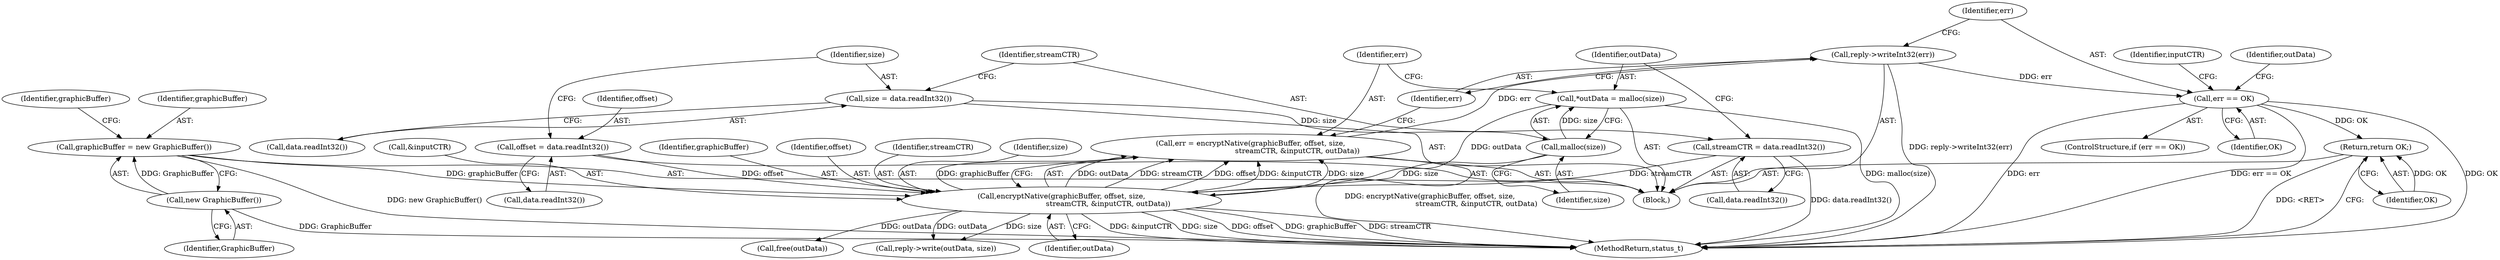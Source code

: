 digraph "0_Android_9667e3eff2d34c3797c3b529370de47b2c1f1bf6@API" {
"1000300" [label="(Call,reply->writeInt32(err))"];
"1000290" [label="(Call,err = encryptNative(graphicBuffer, offset, size,\n                                         streamCTR, &inputCTR, outData))"];
"1000292" [label="(Call,encryptNative(graphicBuffer, offset, size,\n                                         streamCTR, &inputCTR, outData))"];
"1000264" [label="(Call,graphicBuffer = new GraphicBuffer())"];
"1000266" [label="(Call,new GraphicBuffer())"];
"1000272" [label="(Call,offset = data.readInt32())"];
"1000286" [label="(Call,malloc(size))"];
"1000276" [label="(Call,size = data.readInt32())"];
"1000280" [label="(Call,streamCTR = data.readInt32())"];
"1000284" [label="(Call,*outData = malloc(size))"];
"1000303" [label="(Call,err == OK)"];
"1000317" [label="(Return,return OK;)"];
"1000293" [label="(Identifier,graphicBuffer)"];
"1000272" [label="(Call,offset = data.readInt32())"];
"1000294" [label="(Identifier,offset)"];
"1000299" [label="(Identifier,outData)"];
"1000280" [label="(Call,streamCTR = data.readInt32())"];
"1000278" [label="(Call,data.readInt32())"];
"1000291" [label="(Identifier,err)"];
"1000309" [label="(Call,reply->write(outData, size))"];
"1000287" [label="(Identifier,size)"];
"1000266" [label="(Call,new GraphicBuffer())"];
"1000305" [label="(Identifier,OK)"];
"1000258" [label="(Block,)"];
"1000301" [label="(Identifier,err)"];
"1000304" [label="(Identifier,err)"];
"1000276" [label="(Call,size = data.readInt32())"];
"1000270" [label="(Identifier,graphicBuffer)"];
"1000318" [label="(Identifier,OK)"];
"1000290" [label="(Call,err = encryptNative(graphicBuffer, offset, size,\n                                         streamCTR, &inputCTR, outData))"];
"1000285" [label="(Identifier,outData)"];
"1000282" [label="(Call,data.readInt32())"];
"1000267" [label="(Identifier,GraphicBuffer)"];
"1000264" [label="(Call,graphicBuffer = new GraphicBuffer())"];
"1000303" [label="(Call,err == OK)"];
"1000277" [label="(Identifier,size)"];
"1000313" [label="(Identifier,outData)"];
"1000273" [label="(Identifier,offset)"];
"1000407" [label="(MethodReturn,status_t)"];
"1000296" [label="(Identifier,streamCTR)"];
"1000292" [label="(Call,encryptNative(graphicBuffer, offset, size,\n                                         streamCTR, &inputCTR, outData))"];
"1000295" [label="(Identifier,size)"];
"1000274" [label="(Call,data.readInt32())"];
"1000317" [label="(Return,return OK;)"];
"1000281" [label="(Identifier,streamCTR)"];
"1000302" [label="(ControlStructure,if (err == OK))"];
"1000297" [label="(Call,&inputCTR)"];
"1000286" [label="(Call,malloc(size))"];
"1000265" [label="(Identifier,graphicBuffer)"];
"1000308" [label="(Identifier,inputCTR)"];
"1000312" [label="(Call,free(outData))"];
"1000284" [label="(Call,*outData = malloc(size))"];
"1000300" [label="(Call,reply->writeInt32(err))"];
"1000300" -> "1000258"  [label="AST: "];
"1000300" -> "1000301"  [label="CFG: "];
"1000301" -> "1000300"  [label="AST: "];
"1000304" -> "1000300"  [label="CFG: "];
"1000300" -> "1000407"  [label="DDG: reply->writeInt32(err)"];
"1000290" -> "1000300"  [label="DDG: err"];
"1000300" -> "1000303"  [label="DDG: err"];
"1000290" -> "1000258"  [label="AST: "];
"1000290" -> "1000292"  [label="CFG: "];
"1000291" -> "1000290"  [label="AST: "];
"1000292" -> "1000290"  [label="AST: "];
"1000301" -> "1000290"  [label="CFG: "];
"1000290" -> "1000407"  [label="DDG: encryptNative(graphicBuffer, offset, size,\n                                         streamCTR, &inputCTR, outData)"];
"1000292" -> "1000290"  [label="DDG: outData"];
"1000292" -> "1000290"  [label="DDG: streamCTR"];
"1000292" -> "1000290"  [label="DDG: offset"];
"1000292" -> "1000290"  [label="DDG: &inputCTR"];
"1000292" -> "1000290"  [label="DDG: size"];
"1000292" -> "1000290"  [label="DDG: graphicBuffer"];
"1000292" -> "1000299"  [label="CFG: "];
"1000293" -> "1000292"  [label="AST: "];
"1000294" -> "1000292"  [label="AST: "];
"1000295" -> "1000292"  [label="AST: "];
"1000296" -> "1000292"  [label="AST: "];
"1000297" -> "1000292"  [label="AST: "];
"1000299" -> "1000292"  [label="AST: "];
"1000292" -> "1000407"  [label="DDG: offset"];
"1000292" -> "1000407"  [label="DDG: graphicBuffer"];
"1000292" -> "1000407"  [label="DDG: streamCTR"];
"1000292" -> "1000407"  [label="DDG: &inputCTR"];
"1000292" -> "1000407"  [label="DDG: size"];
"1000264" -> "1000292"  [label="DDG: graphicBuffer"];
"1000272" -> "1000292"  [label="DDG: offset"];
"1000286" -> "1000292"  [label="DDG: size"];
"1000280" -> "1000292"  [label="DDG: streamCTR"];
"1000284" -> "1000292"  [label="DDG: outData"];
"1000292" -> "1000309"  [label="DDG: outData"];
"1000292" -> "1000309"  [label="DDG: size"];
"1000292" -> "1000312"  [label="DDG: outData"];
"1000264" -> "1000258"  [label="AST: "];
"1000264" -> "1000266"  [label="CFG: "];
"1000265" -> "1000264"  [label="AST: "];
"1000266" -> "1000264"  [label="AST: "];
"1000270" -> "1000264"  [label="CFG: "];
"1000264" -> "1000407"  [label="DDG: new GraphicBuffer()"];
"1000266" -> "1000264"  [label="DDG: GraphicBuffer"];
"1000266" -> "1000267"  [label="CFG: "];
"1000267" -> "1000266"  [label="AST: "];
"1000266" -> "1000407"  [label="DDG: GraphicBuffer"];
"1000272" -> "1000258"  [label="AST: "];
"1000272" -> "1000274"  [label="CFG: "];
"1000273" -> "1000272"  [label="AST: "];
"1000274" -> "1000272"  [label="AST: "];
"1000277" -> "1000272"  [label="CFG: "];
"1000286" -> "1000284"  [label="AST: "];
"1000286" -> "1000287"  [label="CFG: "];
"1000287" -> "1000286"  [label="AST: "];
"1000284" -> "1000286"  [label="CFG: "];
"1000286" -> "1000284"  [label="DDG: size"];
"1000276" -> "1000286"  [label="DDG: size"];
"1000276" -> "1000258"  [label="AST: "];
"1000276" -> "1000278"  [label="CFG: "];
"1000277" -> "1000276"  [label="AST: "];
"1000278" -> "1000276"  [label="AST: "];
"1000281" -> "1000276"  [label="CFG: "];
"1000280" -> "1000258"  [label="AST: "];
"1000280" -> "1000282"  [label="CFG: "];
"1000281" -> "1000280"  [label="AST: "];
"1000282" -> "1000280"  [label="AST: "];
"1000285" -> "1000280"  [label="CFG: "];
"1000280" -> "1000407"  [label="DDG: data.readInt32()"];
"1000284" -> "1000258"  [label="AST: "];
"1000285" -> "1000284"  [label="AST: "];
"1000291" -> "1000284"  [label="CFG: "];
"1000284" -> "1000407"  [label="DDG: malloc(size)"];
"1000303" -> "1000302"  [label="AST: "];
"1000303" -> "1000305"  [label="CFG: "];
"1000304" -> "1000303"  [label="AST: "];
"1000305" -> "1000303"  [label="AST: "];
"1000308" -> "1000303"  [label="CFG: "];
"1000313" -> "1000303"  [label="CFG: "];
"1000303" -> "1000407"  [label="DDG: err"];
"1000303" -> "1000407"  [label="DDG: err == OK"];
"1000303" -> "1000407"  [label="DDG: OK"];
"1000303" -> "1000317"  [label="DDG: OK"];
"1000317" -> "1000258"  [label="AST: "];
"1000317" -> "1000318"  [label="CFG: "];
"1000318" -> "1000317"  [label="AST: "];
"1000407" -> "1000317"  [label="CFG: "];
"1000317" -> "1000407"  [label="DDG: <RET>"];
"1000318" -> "1000317"  [label="DDG: OK"];
}
